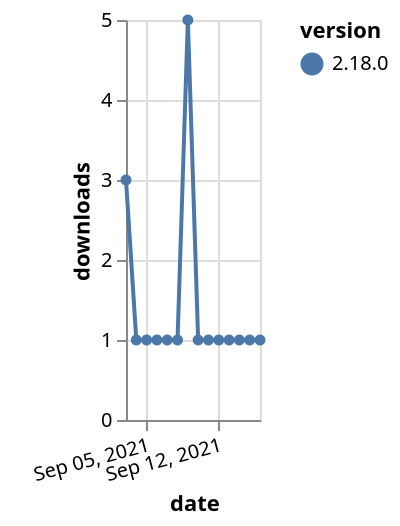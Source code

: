 {"$schema": "https://vega.github.io/schema/vega-lite/v5.json", "description": "A simple bar chart with embedded data.", "data": {"values": [{"date": "2021-09-03", "total": 509, "delta": 3, "version": "2.18.0"}, {"date": "2021-09-04", "total": 510, "delta": 1, "version": "2.18.0"}, {"date": "2021-09-05", "total": 511, "delta": 1, "version": "2.18.0"}, {"date": "2021-09-06", "total": 512, "delta": 1, "version": "2.18.0"}, {"date": "2021-09-07", "total": 513, "delta": 1, "version": "2.18.0"}, {"date": "2021-09-08", "total": 514, "delta": 1, "version": "2.18.0"}, {"date": "2021-09-09", "total": 519, "delta": 5, "version": "2.18.0"}, {"date": "2021-09-10", "total": 520, "delta": 1, "version": "2.18.0"}, {"date": "2021-09-11", "total": 521, "delta": 1, "version": "2.18.0"}, {"date": "2021-09-12", "total": 522, "delta": 1, "version": "2.18.0"}, {"date": "2021-09-13", "total": 523, "delta": 1, "version": "2.18.0"}, {"date": "2021-09-14", "total": 524, "delta": 1, "version": "2.18.0"}, {"date": "2021-09-15", "total": 525, "delta": 1, "version": "2.18.0"}, {"date": "2021-09-16", "total": 526, "delta": 1, "version": "2.18.0"}]}, "width": "container", "mark": {"type": "line", "point": {"filled": true}}, "encoding": {"x": {"field": "date", "type": "temporal", "timeUnit": "yearmonthdate", "title": "date", "axis": {"labelAngle": -15}}, "y": {"field": "delta", "type": "quantitative", "title": "downloads"}, "color": {"field": "version", "type": "nominal"}, "tooltip": {"field": "delta"}}}